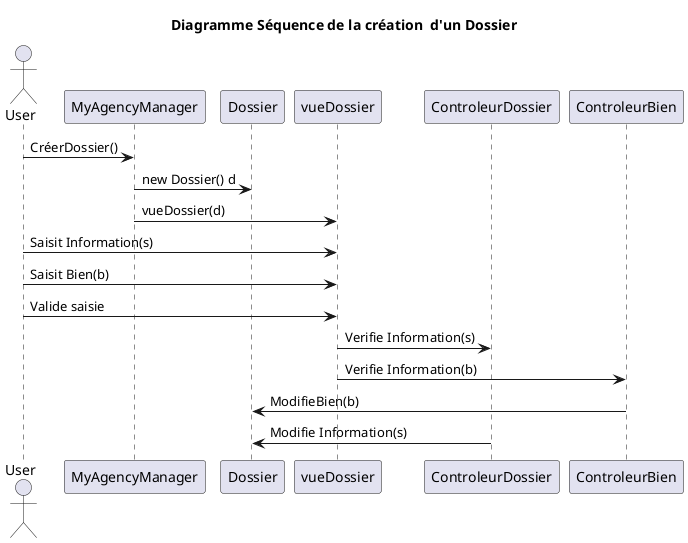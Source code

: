 @startuml

title Diagramme Séquence de la création  d'un Dossier

actor User as U
U -> MyAgencyManager :CréerDossier()

MyAgencyManager -> Dossier :new Dossier() d
MyAgencyManager -> vueDossier : vueDossier(d)

U -> vueDossier :Saisit Information(s)
U -> vueDossier :Saisit Bien(b)

U -> vueDossier :Valide saisie

vueDossier -> ControleurDossier :Verifie Information(s)
vueDossier -> ControleurBien :Verifie Information(b)
ControleurBien -> Dossier :ModifieBien(b)


ControleurDossier -> Dossier :Modifie Information(s)
@enduml

